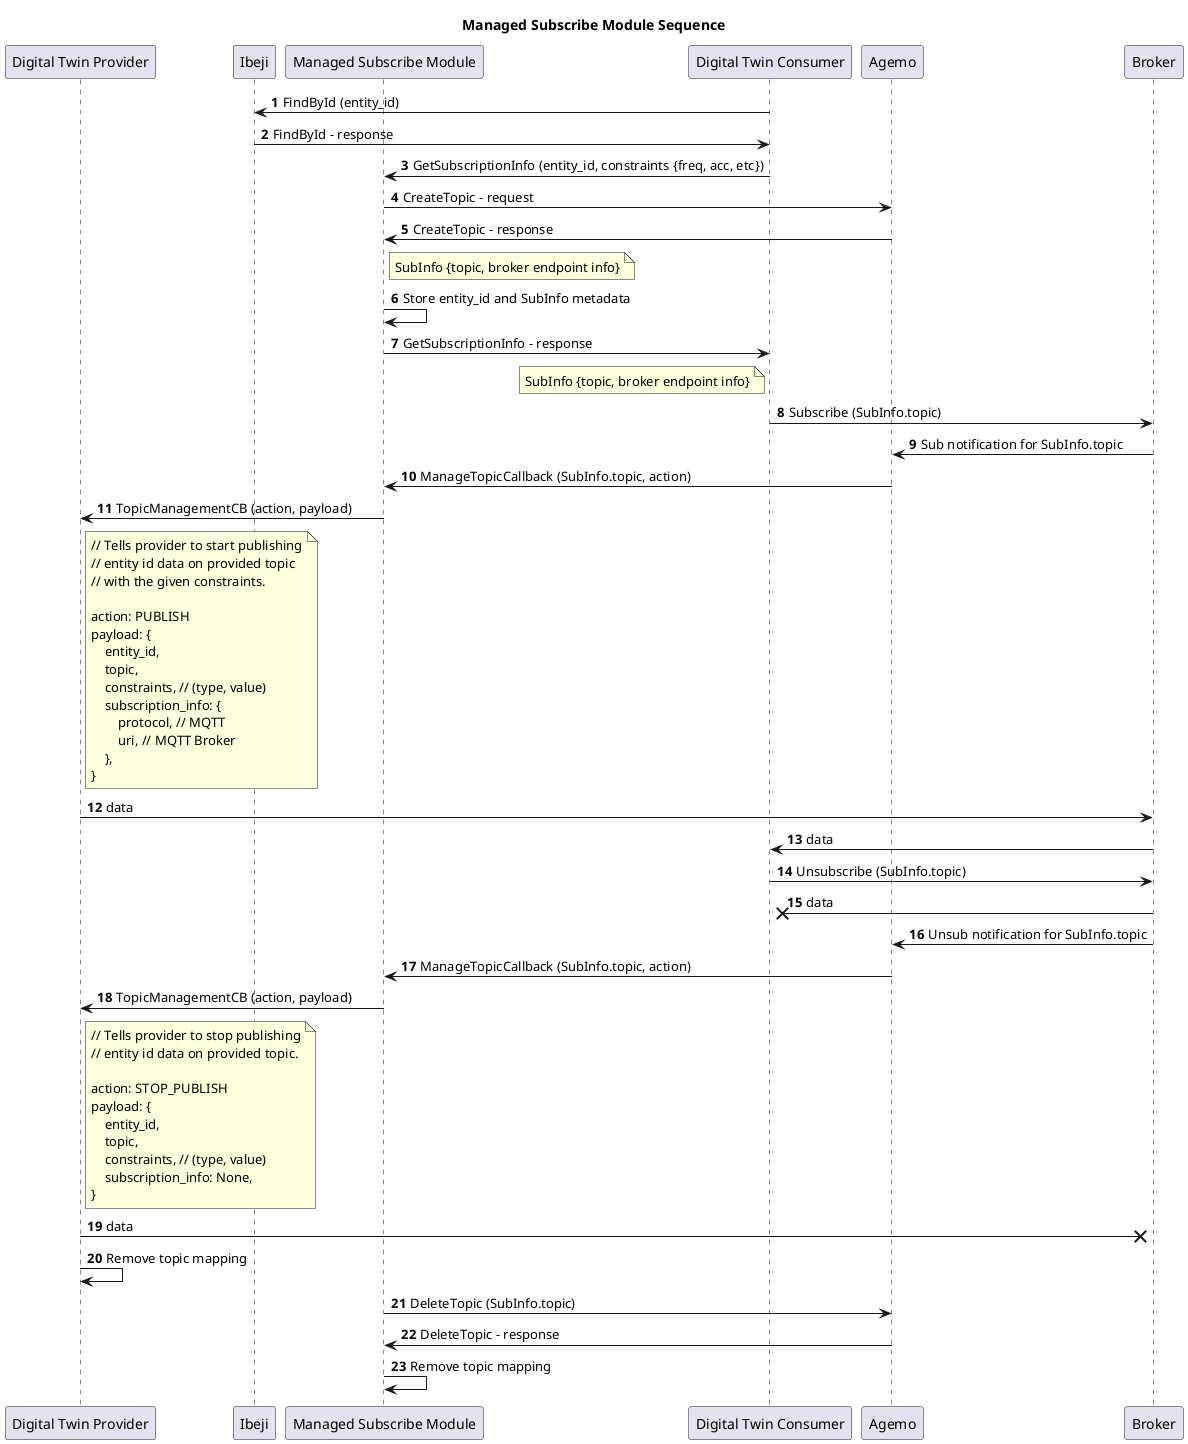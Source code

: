 @startuml Managed Subscribe Module
title Managed Subscribe Module Sequence
participant "Digital Twin Provider" as DTProvider
participant Ibeji
participant "Managed Subscribe Module" as ManagedSubscribeModule
participant "Digital Twin Consumer" as DTConsumer
participant Agemo
participant Broker

autonumber

DTConsumer -> Ibeji: FindById (entity_id)
DTConsumer <- Ibeji: FindById - response
DTConsumer -> ManagedSubscribeModule: GetSubscriptionInfo (entity_id, constraints {freq, acc, etc})
ManagedSubscribeModule -> Agemo: CreateTopic - request
Agemo -> ManagedSubscribeModule: CreateTopic - response
note right of ManagedSubscribeModule: SubInfo {topic, broker endpoint info}
ManagedSubscribeModule -> ManagedSubscribeModule: Store entity_id and SubInfo metadata
ManagedSubscribeModule -> DTConsumer: GetSubscriptionInfo - response
note left of DTConsumer: SubInfo {topic, broker endpoint info}
DTConsumer -> Broker: Subscribe (SubInfo.topic)
Broker -> Agemo: Sub notification for SubInfo.topic
Agemo -> ManagedSubscribeModule: ManageTopicCallback (SubInfo.topic, action)
ManagedSubscribeModule -> DTProvider: TopicManagementCB (action, payload)
note right of DTProvider
// Tells provider to start publishing
// entity id data on provided topic
// with the given constraints.

action: PUBLISH
payload: {
    entity_id,
    topic,
    constraints, // (type, value)
    subscription_info: {
        protocol, // MQTT
        uri, // MQTT Broker
    },
}
end note
DTProvider -> Broker: data
DTConsumer <- Broker : data
DTConsumer -> Broker: Unsubscribe (SubInfo.topic)
DTConsumer x<- Broker: data
Broker -> Agemo: Unsub notification for SubInfo.topic
Agemo -> ManagedSubscribeModule: ManageTopicCallback (SubInfo.topic, action)
DTProvider <- ManagedSubscribeModule: TopicManagementCB (action, payload)
note right of DTProvider
// Tells provider to stop publishing
// entity id data on provided topic.

action: STOP_PUBLISH
payload: {
    entity_id,
    topic,
    constraints, // (type, value)
    subscription_info: None,
}
end note
DTProvider ->x Broker: data
DTProvider -> DTProvider: Remove topic mapping
ManagedSubscribeModule -> Agemo: DeleteTopic (SubInfo.topic)
ManagedSubscribeModule <- Agemo: DeleteTopic - response
ManagedSubscribeModule -> ManagedSubscribeModule: Remove topic mapping
@enduml

